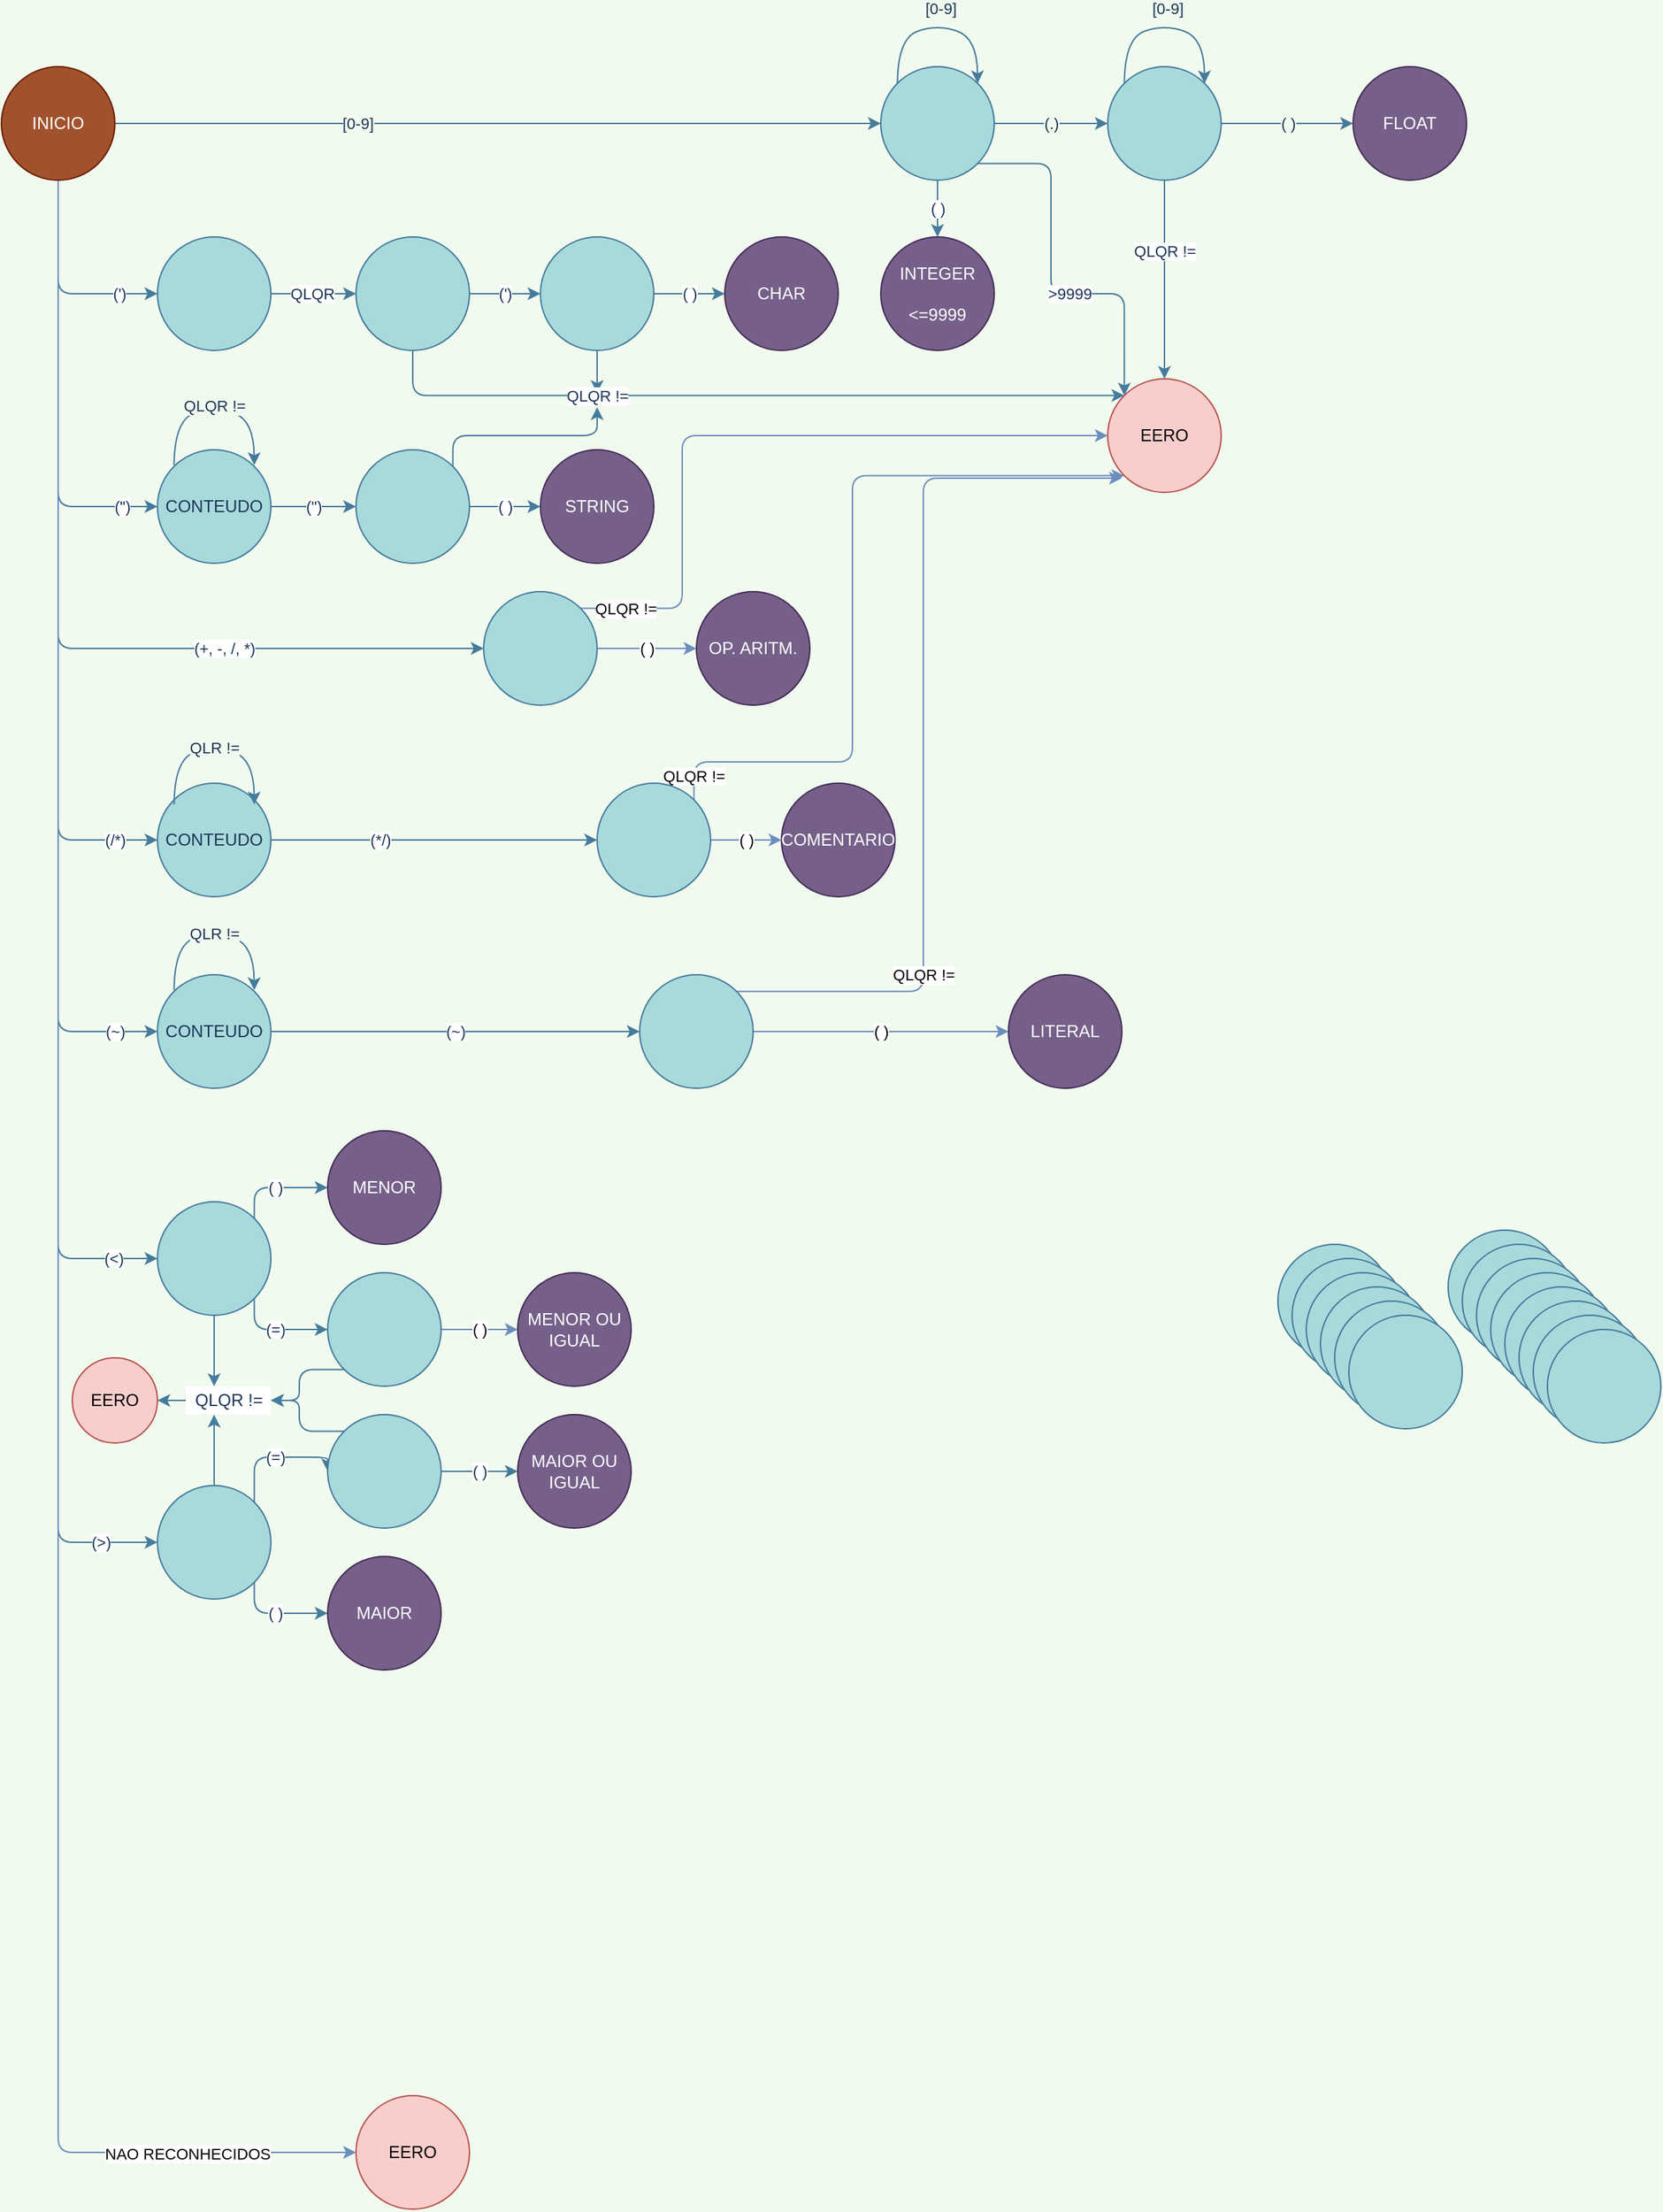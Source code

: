 <mxfile version="13.7.9" type="github">
  <diagram id="tLe0fE9Jx7FF0J_R0xIS" name="Page-1">
    <mxGraphModel dx="2031" dy="1054" grid="1" gridSize="10" guides="1" tooltips="1" connect="1" arrows="1" fold="1" page="1" pageScale="1" pageWidth="827" pageHeight="1169" background="#F1FAEE" math="0" shadow="0">
      <root>
        <mxCell id="0" />
        <mxCell id="1" parent="0" />
        <mxCell id="HooWPe_33ltspAW23Gbh-15" style="edgeStyle=orthogonalEdgeStyle;orthogonalLoop=1;jettySize=auto;html=1;entryX=0.5;entryY=0;entryDx=0;entryDy=0;strokeColor=#457B9D;fontColor=#1D3557;curved=1;labelBackgroundColor=#F1FAEE;" parent="1" source="HooWPe_33ltspAW23Gbh-2" target="HooWPe_33ltspAW23Gbh-9" edge="1">
          <mxGeometry relative="1" as="geometry" />
        </mxCell>
        <mxCell id="HooWPe_33ltspAW23Gbh-16" value="[0-9]" style="edgeLabel;html=1;align=center;verticalAlign=middle;resizable=0;points=[];fontColor=#1D3557;rounded=1;labelBackgroundColor=#F1FAEE;" parent="HooWPe_33ltspAW23Gbh-15" vertex="1" connectable="0">
          <mxGeometry x="-0.733" relative="1" as="geometry">
            <mxPoint x="99" as="offset" />
          </mxGeometry>
        </mxCell>
        <mxCell id="HooWPe_33ltspAW23Gbh-58" value="(&#39;)" style="edgeStyle=orthogonalEdgeStyle;curved=0;rounded=1;sketch=0;orthogonalLoop=1;jettySize=auto;html=1;entryX=0;entryY=0.5;entryDx=0;entryDy=0;strokeColor=#457B9D;fillColor=#A8DADC;fontColor=#1D3557;" parent="1" source="HooWPe_33ltspAW23Gbh-2" target="HooWPe_33ltspAW23Gbh-6" edge="1">
          <mxGeometry x="0.642" relative="1" as="geometry">
            <Array as="points">
              <mxPoint x="50" y="240" />
            </Array>
            <mxPoint as="offset" />
          </mxGeometry>
        </mxCell>
        <mxCell id="HooWPe_33ltspAW23Gbh-76" value="(&quot;)" style="edgeStyle=orthogonalEdgeStyle;curved=0;rounded=1;sketch=0;orthogonalLoop=1;jettySize=auto;html=1;strokeColor=#457B9D;fillColor=#A8DADC;fontColor=#1D3557;entryX=0;entryY=0.5;entryDx=0;entryDy=0;" parent="1" source="HooWPe_33ltspAW23Gbh-2" target="HooWPe_33ltspAW23Gbh-13" edge="1">
          <mxGeometry x="0.831" relative="1" as="geometry">
            <mxPoint x="50" y="400" as="targetPoint" />
            <Array as="points">
              <mxPoint x="50" y="390" />
            </Array>
            <mxPoint as="offset" />
          </mxGeometry>
        </mxCell>
        <mxCell id="HooWPe_33ltspAW23Gbh-94" value="(+, -, /, *)" style="edgeStyle=orthogonalEdgeStyle;curved=0;rounded=1;sketch=0;orthogonalLoop=1;jettySize=auto;html=1;strokeColor=#457B9D;fillColor=#A8DADC;fontColor=#1D3557;entryX=0;entryY=0.5;entryDx=0;entryDy=0;" parent="1" source="HooWPe_33ltspAW23Gbh-2" target="HooWPe_33ltspAW23Gbh-108" edge="1">
          <mxGeometry x="0.419" relative="1" as="geometry">
            <Array as="points">
              <mxPoint x="50" y="490" />
            </Array>
            <mxPoint as="offset" />
            <mxPoint x="470" y="500" as="targetPoint" />
          </mxGeometry>
        </mxCell>
        <mxCell id="HooWPe_33ltspAW23Gbh-95" value="(/*)" style="edgeStyle=orthogonalEdgeStyle;curved=0;rounded=1;sketch=0;orthogonalLoop=1;jettySize=auto;html=1;entryX=0;entryY=0.5;entryDx=0;entryDy=0;strokeColor=#457B9D;fillColor=#A8DADC;fontColor=#1D3557;" parent="1" source="HooWPe_33ltspAW23Gbh-2" target="HooWPe_33ltspAW23Gbh-89" edge="1">
          <mxGeometry x="0.886" relative="1" as="geometry">
            <Array as="points">
              <mxPoint x="50" y="625" />
            </Array>
            <mxPoint as="offset" />
          </mxGeometry>
        </mxCell>
        <mxCell id="HooWPe_33ltspAW23Gbh-99" value="(~)" style="edgeStyle=orthogonalEdgeStyle;curved=0;rounded=1;sketch=0;orthogonalLoop=1;jettySize=auto;html=1;entryX=0;entryY=0.5;entryDx=0;entryDy=0;strokeColor=#457B9D;fillColor=#A8DADC;fontColor=#1D3557;" parent="1" source="HooWPe_33ltspAW23Gbh-2" target="HooWPe_33ltspAW23Gbh-85" edge="1">
          <mxGeometry x="0.909" relative="1" as="geometry">
            <Array as="points">
              <mxPoint x="50" y="760" />
            </Array>
            <mxPoint as="offset" />
          </mxGeometry>
        </mxCell>
        <mxCell id="HooWPe_33ltspAW23Gbh-103" value="(&amp;lt;)" style="edgeStyle=orthogonalEdgeStyle;curved=0;rounded=1;sketch=0;orthogonalLoop=1;jettySize=auto;html=1;entryX=0;entryY=0.5;entryDx=0;entryDy=0;strokeColor=#457B9D;fillColor=#A8DADC;fontColor=#1D3557;" parent="1" source="HooWPe_33ltspAW23Gbh-2" target="HooWPe_33ltspAW23Gbh-83" edge="1">
          <mxGeometry x="0.925" relative="1" as="geometry">
            <Array as="points">
              <mxPoint x="50" y="920" />
            </Array>
            <mxPoint as="offset" />
          </mxGeometry>
        </mxCell>
        <mxCell id="HooWPe_33ltspAW23Gbh-104" value="(&amp;gt;)" style="edgeStyle=orthogonalEdgeStyle;curved=0;rounded=1;sketch=0;orthogonalLoop=1;jettySize=auto;html=1;entryX=0;entryY=0.5;entryDx=0;entryDy=0;strokeColor=#457B9D;fillColor=#A8DADC;fontColor=#1D3557;" parent="1" source="HooWPe_33ltspAW23Gbh-2" target="HooWPe_33ltspAW23Gbh-82" edge="1">
          <mxGeometry x="0.864" y="30" relative="1" as="geometry">
            <Array as="points">
              <mxPoint x="50" y="1120" />
            </Array>
            <mxPoint x="30" y="30" as="offset" />
          </mxGeometry>
        </mxCell>
        <mxCell id="m98PKvha44Yu54XBG6bC-24" style="edgeStyle=orthogonalEdgeStyle;rounded=1;orthogonalLoop=1;jettySize=auto;html=1;entryX=0;entryY=0.5;entryDx=0;entryDy=0;fillColor=#dae8fc;strokeColor=#6c8ebf;" edge="1" parent="1" source="HooWPe_33ltspAW23Gbh-2" target="m98PKvha44Yu54XBG6bC-23">
          <mxGeometry relative="1" as="geometry">
            <Array as="points">
              <mxPoint x="50" y="1550" />
            </Array>
          </mxGeometry>
        </mxCell>
        <mxCell id="m98PKvha44Yu54XBG6bC-25" value="NAO RECONHECIDOS" style="edgeLabel;html=1;align=center;verticalAlign=middle;resizable=0;points=[];" vertex="1" connectable="0" parent="m98PKvha44Yu54XBG6bC-24">
          <mxGeometry x="0.739" y="73" relative="1" as="geometry">
            <mxPoint x="90" y="74" as="offset" />
          </mxGeometry>
        </mxCell>
        <mxCell id="HooWPe_33ltspAW23Gbh-2" value="&lt;div&gt;INICIO&lt;/div&gt;" style="ellipse;whiteSpace=wrap;html=1;aspect=fixed;fillColor=#a0522d;strokeColor=#6D1F00;direction=south;fontColor=#ffffff;rounded=1;" parent="1" vertex="1">
          <mxGeometry x="10" y="80" width="80" height="80" as="geometry" />
        </mxCell>
        <mxCell id="HooWPe_33ltspAW23Gbh-67" value="QLQR" style="edgeStyle=orthogonalEdgeStyle;curved=0;rounded=1;sketch=0;orthogonalLoop=1;jettySize=auto;html=1;entryX=0;entryY=0.5;entryDx=0;entryDy=0;strokeColor=#457B9D;fillColor=#A8DADC;fontColor=#1D3557;" parent="1" source="HooWPe_33ltspAW23Gbh-6" target="HooWPe_33ltspAW23Gbh-27" edge="1">
          <mxGeometry x="-0.053" relative="1" as="geometry">
            <mxPoint as="offset" />
          </mxGeometry>
        </mxCell>
        <mxCell id="HooWPe_33ltspAW23Gbh-6" value="" style="ellipse;whiteSpace=wrap;html=1;aspect=fixed;fillColor=#A8DADC;strokeColor=#457B9D;fontColor=#1D3557;rounded=1;" parent="1" vertex="1">
          <mxGeometry x="120" y="200" width="80" height="80" as="geometry" />
        </mxCell>
        <mxCell id="HooWPe_33ltspAW23Gbh-7" value="FLOAT" style="ellipse;whiteSpace=wrap;html=1;aspect=fixed;fillColor=#76608a;strokeColor=#432D57;fontColor=#ffffff;rounded=1;" parent="1" vertex="1">
          <mxGeometry x="963" y="80" width="80" height="80" as="geometry" />
        </mxCell>
        <mxCell id="HooWPe_33ltspAW23Gbh-49" value="( )" style="edgeStyle=orthogonalEdgeStyle;curved=1;orthogonalLoop=1;jettySize=auto;html=1;strokeColor=#457B9D;fillColor=#A8DADC;fontColor=#1D3557;labelBackgroundColor=#F1FAEE;" parent="1" source="HooWPe_33ltspAW23Gbh-8" target="HooWPe_33ltspAW23Gbh-7" edge="1">
          <mxGeometry relative="1" as="geometry" />
        </mxCell>
        <mxCell id="HooWPe_33ltspAW23Gbh-66" value="QLQR !=" style="edgeStyle=orthogonalEdgeStyle;curved=0;rounded=1;sketch=0;orthogonalLoop=1;jettySize=auto;html=1;entryX=0.5;entryY=0;entryDx=0;entryDy=0;strokeColor=#457B9D;fillColor=#A8DADC;fontColor=#1D3557;" parent="1" source="HooWPe_33ltspAW23Gbh-8" target="HooWPe_33ltspAW23Gbh-14" edge="1">
          <mxGeometry x="-0.286" relative="1" as="geometry">
            <Array as="points" />
            <mxPoint as="offset" />
          </mxGeometry>
        </mxCell>
        <mxCell id="HooWPe_33ltspAW23Gbh-8" value="" style="ellipse;whiteSpace=wrap;html=1;aspect=fixed;fillColor=#A8DADC;strokeColor=#457B9D;fontColor=#1D3557;rounded=1;" parent="1" vertex="1">
          <mxGeometry x="790" y="80" width="80" height="80" as="geometry" />
        </mxCell>
        <mxCell id="HooWPe_33ltspAW23Gbh-44" value="(.)" style="edgeStyle=orthogonalEdgeStyle;curved=1;orthogonalLoop=1;jettySize=auto;html=1;strokeColor=#457B9D;fillColor=#A8DADC;textDirection=ltr;verticalAlign=middle;labelBackgroundColor=#F1FAEE;fontColor=#1D3557;" parent="1" source="HooWPe_33ltspAW23Gbh-9" target="HooWPe_33ltspAW23Gbh-8" edge="1">
          <mxGeometry relative="1" as="geometry" />
        </mxCell>
        <mxCell id="HooWPe_33ltspAW23Gbh-54" value="&amp;gt;9999" style="edgeStyle=orthogonalEdgeStyle;curved=0;rounded=1;sketch=0;orthogonalLoop=1;jettySize=auto;html=1;exitX=0;exitY=1;exitDx=0;exitDy=0;entryX=0;entryY=0;entryDx=0;entryDy=0;strokeColor=#457B9D;fillColor=#A8DADC;fontColor=#1D3557;" parent="1" source="HooWPe_33ltspAW23Gbh-9" target="HooWPe_33ltspAW23Gbh-14" edge="1">
          <mxGeometry x="0.172" relative="1" as="geometry">
            <Array as="points">
              <mxPoint x="750" y="148" />
              <mxPoint x="750" y="240" />
              <mxPoint x="802" y="240" />
            </Array>
            <mxPoint as="offset" />
          </mxGeometry>
        </mxCell>
        <mxCell id="HooWPe_33ltspAW23Gbh-56" value="( )" style="edgeStyle=orthogonalEdgeStyle;curved=0;rounded=1;sketch=0;orthogonalLoop=1;jettySize=auto;html=1;strokeColor=#457B9D;fillColor=#A8DADC;fontColor=#1D3557;" parent="1" source="HooWPe_33ltspAW23Gbh-9" target="HooWPe_33ltspAW23Gbh-53" edge="1">
          <mxGeometry relative="1" as="geometry" />
        </mxCell>
        <mxCell id="HooWPe_33ltspAW23Gbh-9" value="" style="ellipse;whiteSpace=wrap;html=1;aspect=fixed;rotation=-90;fillColor=#A8DADC;strokeColor=#457B9D;fontColor=#1D3557;rounded=1;" parent="1" vertex="1">
          <mxGeometry x="630" y="80" width="80" height="80" as="geometry" />
        </mxCell>
        <mxCell id="HooWPe_33ltspAW23Gbh-69" value="( )" style="edgeStyle=orthogonalEdgeStyle;curved=0;rounded=1;sketch=0;orthogonalLoop=1;jettySize=auto;html=1;strokeColor=#457B9D;fillColor=#A8DADC;fontColor=#1D3557;" parent="1" source="HooWPe_33ltspAW23Gbh-11" target="HooWPe_33ltspAW23Gbh-12" edge="1">
          <mxGeometry relative="1" as="geometry" />
        </mxCell>
        <mxCell id="HooWPe_33ltspAW23Gbh-75" style="edgeStyle=orthogonalEdgeStyle;curved=0;rounded=1;sketch=0;orthogonalLoop=1;jettySize=auto;html=1;exitX=0.5;exitY=1;exitDx=0;exitDy=0;strokeColor=#457B9D;fillColor=#A8DADC;fontColor=#1D3557;" parent="1" source="HooWPe_33ltspAW23Gbh-11" edge="1">
          <mxGeometry relative="1" as="geometry">
            <mxPoint x="430" y="310" as="targetPoint" />
          </mxGeometry>
        </mxCell>
        <mxCell id="HooWPe_33ltspAW23Gbh-11" value="" style="ellipse;whiteSpace=wrap;html=1;aspect=fixed;fillColor=#A8DADC;strokeColor=#457B9D;fontColor=#1D3557;rounded=1;" parent="1" vertex="1">
          <mxGeometry x="390" y="200" width="80" height="80" as="geometry" />
        </mxCell>
        <mxCell id="HooWPe_33ltspAW23Gbh-12" value="CHAR" style="ellipse;whiteSpace=wrap;html=1;aspect=fixed;fillColor=#76608a;strokeColor=#432D57;fontColor=#ffffff;rounded=1;" parent="1" vertex="1">
          <mxGeometry x="520" y="200" width="80" height="80" as="geometry" />
        </mxCell>
        <mxCell id="HooWPe_33ltspAW23Gbh-90" value="(&quot;)" style="edgeStyle=orthogonalEdgeStyle;curved=0;rounded=1;sketch=0;orthogonalLoop=1;jettySize=auto;html=1;strokeColor=#457B9D;fillColor=#A8DADC;fontColor=#1D3557;entryX=0;entryY=0.5;entryDx=0;entryDy=0;" parent="1" source="HooWPe_33ltspAW23Gbh-13" target="HooWPe_33ltspAW23Gbh-87" edge="1">
          <mxGeometry relative="1" as="geometry">
            <mxPoint x="230" y="390" as="targetPoint" />
          </mxGeometry>
        </mxCell>
        <mxCell id="HooWPe_33ltspAW23Gbh-13" value="CONTEUDO" style="ellipse;whiteSpace=wrap;html=1;aspect=fixed;fillColor=#A8DADC;strokeColor=#457B9D;fontColor=#1D3557;rounded=1;" parent="1" vertex="1">
          <mxGeometry x="120" y="350" width="80" height="80" as="geometry" />
        </mxCell>
        <mxCell id="HooWPe_33ltspAW23Gbh-14" value="EERO" style="ellipse;whiteSpace=wrap;html=1;aspect=fixed;fillColor=#f8cecc;strokeColor=#b85450;rounded=1;" parent="1" vertex="1">
          <mxGeometry x="790" y="300" width="80" height="80" as="geometry" />
        </mxCell>
        <mxCell id="HooWPe_33ltspAW23Gbh-24" value="" style="endArrow=classic;html=1;exitX=1;exitY=0;exitDx=0;exitDy=0;strokeColor=#457B9D;fontColor=#1D3557;curved=1;entryX=1;entryY=1;entryDx=0;entryDy=0;labelBackgroundColor=#F1FAEE;" parent="1" source="HooWPe_33ltspAW23Gbh-9" target="HooWPe_33ltspAW23Gbh-9" edge="1">
          <mxGeometry width="50" height="50" relative="1" as="geometry">
            <mxPoint x="590" y="80" as="sourcePoint" />
            <mxPoint x="720" y="82" as="targetPoint" />
            <Array as="points">
              <mxPoint x="642" y="60" />
              <mxPoint x="670" y="50" />
              <mxPoint x="698" y="60" />
            </Array>
          </mxGeometry>
        </mxCell>
        <mxCell id="HooWPe_33ltspAW23Gbh-25" value="[0-9]" style="edgeLabel;html=1;align=center;verticalAlign=middle;resizable=0;points=[];fontColor=#1D3557;labelBackgroundColor=#F1FAEE;" parent="HooWPe_33ltspAW23Gbh-24" vertex="1" connectable="0">
          <mxGeometry x="0.182" y="-4" relative="1" as="geometry">
            <mxPoint x="-7.55" y="-18.25" as="offset" />
          </mxGeometry>
        </mxCell>
        <mxCell id="HooWPe_33ltspAW23Gbh-65" value="QLQR !=" style="edgeStyle=orthogonalEdgeStyle;curved=0;rounded=1;sketch=0;orthogonalLoop=1;jettySize=auto;html=1;entryX=0;entryY=0;entryDx=0;entryDy=0;strokeColor=#457B9D;fillColor=#A8DADC;fontColor=#1D3557;exitX=0.5;exitY=1;exitDx=0;exitDy=0;" parent="1" source="HooWPe_33ltspAW23Gbh-27" target="HooWPe_33ltspAW23Gbh-14" edge="1">
          <mxGeometry x="-0.394" relative="1" as="geometry">
            <Array as="points">
              <mxPoint x="300" y="312" />
            </Array>
            <mxPoint as="offset" />
          </mxGeometry>
        </mxCell>
        <mxCell id="HooWPe_33ltspAW23Gbh-68" value="(&#39;)" style="edgeStyle=orthogonalEdgeStyle;curved=0;rounded=1;sketch=0;orthogonalLoop=1;jettySize=auto;html=1;strokeColor=#457B9D;fillColor=#A8DADC;fontColor=#1D3557;" parent="1" source="HooWPe_33ltspAW23Gbh-27" target="HooWPe_33ltspAW23Gbh-11" edge="1">
          <mxGeometry relative="1" as="geometry" />
        </mxCell>
        <mxCell id="HooWPe_33ltspAW23Gbh-27" value="" style="ellipse;whiteSpace=wrap;html=1;aspect=fixed;rounded=1;strokeColor=#457B9D;fillColor=#A8DADC;fontColor=#1D3557;" parent="1" vertex="1">
          <mxGeometry x="260" y="200" width="80" height="80" as="geometry" />
        </mxCell>
        <mxCell id="HooWPe_33ltspAW23Gbh-51" value="" style="endArrow=classic;html=1;exitX=1;exitY=0;exitDx=0;exitDy=0;strokeColor=#457B9D;fontColor=#1D3557;curved=1;entryX=1;entryY=1;entryDx=0;entryDy=0;labelBackgroundColor=#F1FAEE;" parent="1" edge="1">
          <mxGeometry width="50" height="50" relative="1" as="geometry">
            <mxPoint x="801.716" y="91.716" as="sourcePoint" />
            <mxPoint x="858.284" y="91.716" as="targetPoint" />
            <Array as="points">
              <mxPoint x="802" y="60" />
              <mxPoint x="830" y="50" />
              <mxPoint x="858" y="60" />
            </Array>
          </mxGeometry>
        </mxCell>
        <mxCell id="HooWPe_33ltspAW23Gbh-52" value="[0-9]" style="edgeLabel;html=1;align=center;verticalAlign=middle;resizable=0;points=[];fontColor=#1D3557;labelBackgroundColor=#F1FAEE;" parent="HooWPe_33ltspAW23Gbh-51" vertex="1" connectable="0">
          <mxGeometry x="0.182" y="-4" relative="1" as="geometry">
            <mxPoint x="-7.55" y="-18.25" as="offset" />
          </mxGeometry>
        </mxCell>
        <mxCell id="HooWPe_33ltspAW23Gbh-53" value="&lt;div&gt;INTEGER&lt;/div&gt;&lt;div&gt;&lt;br&gt;&lt;/div&gt;&lt;div&gt;&amp;lt;=9999&lt;br&gt;&lt;/div&gt;" style="ellipse;whiteSpace=wrap;html=1;aspect=fixed;fillColor=#76608a;strokeColor=#432D57;fontColor=#ffffff;rounded=1;" parent="1" vertex="1">
          <mxGeometry x="630" y="200" width="80" height="80" as="geometry" />
        </mxCell>
        <mxCell id="HooWPe_33ltspAW23Gbh-77" value="QLQR !=" style="endArrow=classic;html=1;exitX=1;exitY=0;exitDx=0;exitDy=0;strokeColor=#457B9D;fontColor=#1D3557;curved=1;entryX=1;entryY=1;entryDx=0;entryDy=0;labelBackgroundColor=#F1FAEE;" parent="1" edge="1">
          <mxGeometry width="50" height="50" relative="1" as="geometry">
            <mxPoint x="131.72" y="360.856" as="sourcePoint" />
            <mxPoint x="188.289" y="360.856" as="targetPoint" />
            <Array as="points">
              <mxPoint x="132.004" y="329.14" />
              <mxPoint x="160.004" y="319.14" />
              <mxPoint x="188.004" y="329.14" />
            </Array>
          </mxGeometry>
        </mxCell>
        <mxCell id="HooWPe_33ltspAW23Gbh-80" value="" style="ellipse;whiteSpace=wrap;html=1;aspect=fixed;rounded=1;strokeColor=#457B9D;fillColor=#A8DADC;fontColor=#1D3557;" parent="1" vertex="1">
          <mxGeometry x="1030" y="900" width="80" height="80" as="geometry" />
        </mxCell>
        <mxCell id="HooWPe_33ltspAW23Gbh-81" value="LITERAL" style="ellipse;whiteSpace=wrap;html=1;aspect=fixed;rounded=1;strokeColor=#432D57;fillColor=#76608a;fontColor=#ffffff;" parent="1" vertex="1">
          <mxGeometry x="720" y="720" width="80" height="80" as="geometry" />
        </mxCell>
        <mxCell id="m98PKvha44Yu54XBG6bC-46" style="edgeStyle=orthogonalEdgeStyle;curved=0;rounded=1;sketch=0;orthogonalLoop=1;jettySize=auto;html=1;entryX=0.333;entryY=1;entryDx=0;entryDy=0;entryPerimeter=0;strokeColor=#457B9D;fillColor=#A8DADC;fontColor=#1D3557;" edge="1" parent="1" source="HooWPe_33ltspAW23Gbh-82" target="m98PKvha44Yu54XBG6bC-38">
          <mxGeometry relative="1" as="geometry" />
        </mxCell>
        <mxCell id="HooWPe_33ltspAW23Gbh-82" value="" style="ellipse;whiteSpace=wrap;html=1;aspect=fixed;rounded=1;strokeColor=#457B9D;fillColor=#A8DADC;fontColor=#1D3557;" parent="1" vertex="1">
          <mxGeometry x="120" y="1080" width="80" height="80" as="geometry" />
        </mxCell>
        <mxCell id="HooWPe_33ltspAW23Gbh-111" value="(=)" style="edgeStyle=orthogonalEdgeStyle;curved=0;rounded=1;sketch=0;orthogonalLoop=1;jettySize=auto;html=1;exitX=1;exitY=1;exitDx=0;exitDy=0;entryX=0;entryY=0.5;entryDx=0;entryDy=0;strokeColor=#457B9D;fillColor=#A8DADC;fontColor=#1D3557;" parent="1" source="HooWPe_33ltspAW23Gbh-83" target="HooWPe_33ltspAW23Gbh-110" edge="1">
          <mxGeometry relative="1" as="geometry">
            <Array as="points">
              <mxPoint x="188" y="970" />
            </Array>
          </mxGeometry>
        </mxCell>
        <mxCell id="HooWPe_33ltspAW23Gbh-112" value="( )" style="edgeStyle=orthogonalEdgeStyle;curved=0;rounded=1;sketch=0;orthogonalLoop=1;jettySize=auto;html=1;exitX=1;exitY=0;exitDx=0;exitDy=0;strokeColor=#457B9D;fillColor=#A8DADC;fontColor=#1D3557;entryX=0;entryY=0.5;entryDx=0;entryDy=0;" parent="1" source="HooWPe_33ltspAW23Gbh-83" target="m98PKvha44Yu54XBG6bC-29" edge="1">
          <mxGeometry relative="1" as="geometry">
            <Array as="points">
              <mxPoint x="188" y="870" />
            </Array>
            <mxPoint x="188.284" y="848.284" as="sourcePoint" />
            <mxPoint x="250" y="860" as="targetPoint" />
          </mxGeometry>
        </mxCell>
        <mxCell id="m98PKvha44Yu54XBG6bC-44" style="edgeStyle=orthogonalEdgeStyle;curved=0;rounded=1;sketch=0;orthogonalLoop=1;jettySize=auto;html=1;entryX=0.333;entryY=0;entryDx=0;entryDy=0;entryPerimeter=0;strokeColor=#457B9D;fillColor=#A8DADC;fontColor=#1D3557;" edge="1" parent="1" source="HooWPe_33ltspAW23Gbh-83" target="m98PKvha44Yu54XBG6bC-38">
          <mxGeometry relative="1" as="geometry" />
        </mxCell>
        <mxCell id="HooWPe_33ltspAW23Gbh-83" value="" style="ellipse;whiteSpace=wrap;html=1;aspect=fixed;rounded=1;strokeColor=#457B9D;fillColor=#A8DADC;fontColor=#1D3557;" parent="1" vertex="1">
          <mxGeometry x="120" y="880" width="80" height="80" as="geometry" />
        </mxCell>
        <mxCell id="HooWPe_33ltspAW23Gbh-84" value="STRING" style="ellipse;whiteSpace=wrap;html=1;aspect=fixed;rounded=1;strokeColor=#432D57;fillColor=#76608a;fontColor=#ffffff;" parent="1" vertex="1">
          <mxGeometry x="390" y="350" width="80" height="80" as="geometry" />
        </mxCell>
        <mxCell id="HooWPe_33ltspAW23Gbh-102" value="(~)" style="edgeStyle=orthogonalEdgeStyle;curved=0;rounded=1;sketch=0;orthogonalLoop=1;jettySize=auto;html=1;strokeColor=#457B9D;fillColor=#A8DADC;fontColor=#1D3557;entryX=0;entryY=0.5;entryDx=0;entryDy=0;" parent="1" source="HooWPe_33ltspAW23Gbh-85" target="HooWPe_33ltspAW23Gbh-106" edge="1">
          <mxGeometry relative="1" as="geometry">
            <mxPoint x="320" y="760" as="targetPoint" />
          </mxGeometry>
        </mxCell>
        <mxCell id="HooWPe_33ltspAW23Gbh-85" value="CONTEUDO" style="ellipse;whiteSpace=wrap;html=1;aspect=fixed;rounded=1;strokeColor=#457B9D;fillColor=#A8DADC;fontColor=#1D3557;" parent="1" vertex="1">
          <mxGeometry x="120" y="720" width="80" height="80" as="geometry" />
        </mxCell>
        <mxCell id="HooWPe_33ltspAW23Gbh-86" value="COMENTARIO" style="ellipse;whiteSpace=wrap;html=1;aspect=fixed;rounded=1;strokeColor=#432D57;fillColor=#76608a;fontColor=#ffffff;" parent="1" vertex="1">
          <mxGeometry x="560" y="585" width="80" height="80" as="geometry" />
        </mxCell>
        <mxCell id="HooWPe_33ltspAW23Gbh-91" value="( )" style="edgeStyle=orthogonalEdgeStyle;curved=0;rounded=1;sketch=0;orthogonalLoop=1;jettySize=auto;html=1;entryX=0;entryY=0.5;entryDx=0;entryDy=0;strokeColor=#457B9D;fillColor=#A8DADC;fontColor=#1D3557;" parent="1" source="HooWPe_33ltspAW23Gbh-87" target="HooWPe_33ltspAW23Gbh-84" edge="1">
          <mxGeometry relative="1" as="geometry" />
        </mxCell>
        <mxCell id="HooWPe_33ltspAW23Gbh-93" style="edgeStyle=orthogonalEdgeStyle;curved=0;rounded=1;sketch=0;orthogonalLoop=1;jettySize=auto;html=1;exitX=1;exitY=0;exitDx=0;exitDy=0;strokeColor=#457B9D;fillColor=#A8DADC;fontColor=#1D3557;" parent="1" source="HooWPe_33ltspAW23Gbh-87" edge="1">
          <mxGeometry relative="1" as="geometry">
            <mxPoint x="430" y="320" as="targetPoint" />
            <Array as="points">
              <mxPoint x="328" y="340" />
              <mxPoint x="430" y="340" />
            </Array>
          </mxGeometry>
        </mxCell>
        <mxCell id="HooWPe_33ltspAW23Gbh-87" value="" style="ellipse;whiteSpace=wrap;html=1;aspect=fixed;rounded=1;strokeColor=#457B9D;fillColor=#A8DADC;fontColor=#1D3557;" parent="1" vertex="1">
          <mxGeometry x="260" y="350" width="80" height="80" as="geometry" />
        </mxCell>
        <mxCell id="HooWPe_33ltspAW23Gbh-88" value="OP. ARITM." style="ellipse;whiteSpace=wrap;html=1;aspect=fixed;rounded=1;strokeColor=#432D57;fillColor=#76608a;fontColor=#ffffff;" parent="1" vertex="1">
          <mxGeometry x="500" y="450" width="80" height="80" as="geometry" />
        </mxCell>
        <mxCell id="HooWPe_33ltspAW23Gbh-96" value="(*/)" style="edgeStyle=orthogonalEdgeStyle;curved=0;rounded=1;sketch=0;orthogonalLoop=1;jettySize=auto;html=1;strokeColor=#457B9D;fillColor=#A8DADC;fontColor=#1D3557;entryX=0;entryY=0.5;entryDx=0;entryDy=0;" parent="1" source="HooWPe_33ltspAW23Gbh-89" target="HooWPe_33ltspAW23Gbh-107" edge="1">
          <mxGeometry x="-0.333" relative="1" as="geometry">
            <mxPoint as="offset" />
            <mxPoint x="330" y="625" as="targetPoint" />
          </mxGeometry>
        </mxCell>
        <mxCell id="HooWPe_33ltspAW23Gbh-89" value="CONTEUDO" style="ellipse;whiteSpace=wrap;html=1;aspect=fixed;rounded=1;strokeColor=#457B9D;fillColor=#A8DADC;fontColor=#1D3557;" parent="1" vertex="1">
          <mxGeometry x="120" y="585" width="80" height="80" as="geometry" />
        </mxCell>
        <mxCell id="HooWPe_33ltspAW23Gbh-97" value="" style="endArrow=classic;html=1;exitX=1;exitY=0;exitDx=0;exitDy=0;strokeColor=#457B9D;fontColor=#1D3557;curved=1;entryX=1;entryY=1;entryDx=0;entryDy=0;labelBackgroundColor=#F1FAEE;" parent="1" edge="1">
          <mxGeometry width="50" height="50" relative="1" as="geometry">
            <mxPoint x="131.72" y="599.996" as="sourcePoint" />
            <mxPoint x="188.289" y="599.996" as="targetPoint" />
            <Array as="points">
              <mxPoint x="132.004" y="568.28" />
              <mxPoint x="160.004" y="558.28" />
              <mxPoint x="188.004" y="568.28" />
            </Array>
          </mxGeometry>
        </mxCell>
        <mxCell id="HooWPe_33ltspAW23Gbh-98" value="QLR !=" style="edgeLabel;html=1;align=center;verticalAlign=middle;resizable=0;points=[];fontColor=#1D3557;labelBackgroundColor=#F1FAEE;" parent="HooWPe_33ltspAW23Gbh-97" vertex="1" connectable="0">
          <mxGeometry x="0.182" y="-4" relative="1" as="geometry">
            <mxPoint x="-9.54" y="-5.93" as="offset" />
          </mxGeometry>
        </mxCell>
        <mxCell id="HooWPe_33ltspAW23Gbh-100" value="" style="endArrow=classic;html=1;exitX=1;exitY=0;exitDx=0;exitDy=0;strokeColor=#457B9D;fontColor=#1D3557;curved=1;entryX=1;entryY=1;entryDx=0;entryDy=0;labelBackgroundColor=#F1FAEE;" parent="1" edge="1">
          <mxGeometry width="50" height="50" relative="1" as="geometry">
            <mxPoint x="131.72" y="730.856" as="sourcePoint" />
            <mxPoint x="188.289" y="730.856" as="targetPoint" />
            <Array as="points">
              <mxPoint x="132.004" y="699.14" />
              <mxPoint x="160.004" y="689.14" />
              <mxPoint x="188.004" y="699.14" />
            </Array>
          </mxGeometry>
        </mxCell>
        <mxCell id="HooWPe_33ltspAW23Gbh-101" value="QLR !=" style="edgeLabel;html=1;align=center;verticalAlign=middle;resizable=0;points=[];fontColor=#1D3557;labelBackgroundColor=#F1FAEE;" parent="HooWPe_33ltspAW23Gbh-100" vertex="1" connectable="0">
          <mxGeometry x="0.182" y="-4" relative="1" as="geometry">
            <mxPoint x="-9.54" y="-5.93" as="offset" />
          </mxGeometry>
        </mxCell>
        <mxCell id="HooWPe_33ltspAW23Gbh-105" value="" style="ellipse;whiteSpace=wrap;html=1;aspect=fixed;rounded=1;strokeColor=#457B9D;fillColor=#A8DADC;fontColor=#1D3557;" parent="1" vertex="1">
          <mxGeometry x="910" y="910" width="80" height="80" as="geometry" />
        </mxCell>
        <mxCell id="m98PKvha44Yu54XBG6bC-21" value="( )" style="edgeStyle=orthogonalEdgeStyle;rounded=1;orthogonalLoop=1;jettySize=auto;html=1;exitX=1;exitY=0.5;exitDx=0;exitDy=0;entryX=0;entryY=0.5;entryDx=0;entryDy=0;fillColor=#dae8fc;strokeColor=#6c8ebf;" edge="1" parent="1" source="HooWPe_33ltspAW23Gbh-106" target="HooWPe_33ltspAW23Gbh-81">
          <mxGeometry relative="1" as="geometry" />
        </mxCell>
        <mxCell id="m98PKvha44Yu54XBG6bC-22" value="&lt;div&gt;QLQR !=&lt;/div&gt;" style="edgeStyle=orthogonalEdgeStyle;rounded=1;orthogonalLoop=1;jettySize=auto;html=1;exitX=1;exitY=0;exitDx=0;exitDy=0;fillColor=#dae8fc;strokeColor=#6c8ebf;" edge="1" parent="1" source="HooWPe_33ltspAW23Gbh-106">
          <mxGeometry x="-0.584" y="12" relative="1" as="geometry">
            <mxPoint x="800" y="370" as="targetPoint" />
            <Array as="points">
              <mxPoint x="660" y="732" />
              <mxPoint x="660" y="370" />
            </Array>
            <mxPoint x="12" y="-11" as="offset" />
          </mxGeometry>
        </mxCell>
        <mxCell id="HooWPe_33ltspAW23Gbh-106" value="" style="ellipse;whiteSpace=wrap;html=1;aspect=fixed;rounded=1;strokeColor=#457B9D;fillColor=#A8DADC;fontColor=#1D3557;" parent="1" vertex="1">
          <mxGeometry x="460" y="720" width="80" height="80" as="geometry" />
        </mxCell>
        <mxCell id="m98PKvha44Yu54XBG6bC-19" value="( )" style="edgeStyle=orthogonalEdgeStyle;rounded=1;orthogonalLoop=1;jettySize=auto;html=1;fillColor=#dae8fc;strokeColor=#6c8ebf;" edge="1" parent="1" source="HooWPe_33ltspAW23Gbh-107" target="HooWPe_33ltspAW23Gbh-86">
          <mxGeometry relative="1" as="geometry" />
        </mxCell>
        <mxCell id="m98PKvha44Yu54XBG6bC-20" value="&lt;div&gt;QLQR !=&lt;/div&gt;" style="edgeStyle=orthogonalEdgeStyle;rounded=1;orthogonalLoop=1;jettySize=auto;html=1;exitX=1;exitY=0;exitDx=0;exitDy=0;entryX=0;entryY=1;entryDx=0;entryDy=0;fillColor=#dae8fc;strokeColor=#6c8ebf;" edge="1" parent="1" source="HooWPe_33ltspAW23Gbh-107" target="HooWPe_33ltspAW23Gbh-14">
          <mxGeometry x="-0.937" relative="1" as="geometry">
            <Array as="points">
              <mxPoint x="498" y="570" />
              <mxPoint x="610" y="570" />
              <mxPoint x="610" y="368" />
            </Array>
            <mxPoint as="offset" />
          </mxGeometry>
        </mxCell>
        <mxCell id="HooWPe_33ltspAW23Gbh-107" value="" style="ellipse;whiteSpace=wrap;html=1;aspect=fixed;rounded=1;strokeColor=#457B9D;fillColor=#A8DADC;fontColor=#1D3557;" parent="1" vertex="1">
          <mxGeometry x="430" y="585" width="80" height="80" as="geometry" />
        </mxCell>
        <mxCell id="m98PKvha44Yu54XBG6bC-2" value="&lt;div&gt;( )&lt;/div&gt;" style="edgeStyle=orthogonalEdgeStyle;rounded=0;orthogonalLoop=1;jettySize=auto;html=1;entryX=0;entryY=0.5;entryDx=0;entryDy=0;fillColor=#dae8fc;strokeColor=#6c8ebf;" edge="1" parent="1" source="HooWPe_33ltspAW23Gbh-108" target="HooWPe_33ltspAW23Gbh-88">
          <mxGeometry relative="1" as="geometry" />
        </mxCell>
        <mxCell id="m98PKvha44Yu54XBG6bC-3" value="&lt;div&gt;QLQR !=&lt;/div&gt;" style="edgeStyle=orthogonalEdgeStyle;orthogonalLoop=1;jettySize=auto;html=1;fillColor=#dae8fc;strokeColor=#6c8ebf;entryX=0;entryY=0.5;entryDx=0;entryDy=0;exitX=1;exitY=0;exitDx=0;exitDy=0;rounded=1;" edge="1" parent="1" source="HooWPe_33ltspAW23Gbh-108" target="HooWPe_33ltspAW23Gbh-14">
          <mxGeometry x="-0.871" relative="1" as="geometry">
            <mxPoint x="540" y="320" as="targetPoint" />
            <Array as="points">
              <mxPoint x="490" y="462" />
              <mxPoint x="490" y="340" />
            </Array>
            <mxPoint as="offset" />
          </mxGeometry>
        </mxCell>
        <mxCell id="HooWPe_33ltspAW23Gbh-108" value="" style="ellipse;whiteSpace=wrap;html=1;aspect=fixed;rounded=1;strokeColor=#457B9D;fillColor=#A8DADC;fontColor=#1D3557;" parent="1" vertex="1">
          <mxGeometry x="350" y="450" width="80" height="80" as="geometry" />
        </mxCell>
        <mxCell id="m98PKvha44Yu54XBG6bC-30" value="( )" style="edgeStyle=orthogonalEdgeStyle;rounded=1;orthogonalLoop=1;jettySize=auto;html=1;fillColor=#dae8fc;strokeColor=#6c8ebf;" edge="1" parent="1" source="HooWPe_33ltspAW23Gbh-110" target="m98PKvha44Yu54XBG6bC-16">
          <mxGeometry relative="1" as="geometry" />
        </mxCell>
        <mxCell id="m98PKvha44Yu54XBG6bC-48" style="edgeStyle=orthogonalEdgeStyle;curved=0;rounded=1;sketch=0;orthogonalLoop=1;jettySize=auto;html=1;exitX=0;exitY=1;exitDx=0;exitDy=0;strokeColor=#457B9D;fillColor=#A8DADC;fontColor=#1D3557;" edge="1" parent="1" source="HooWPe_33ltspAW23Gbh-110" target="m98PKvha44Yu54XBG6bC-38">
          <mxGeometry relative="1" as="geometry" />
        </mxCell>
        <mxCell id="HooWPe_33ltspAW23Gbh-110" value="" style="ellipse;whiteSpace=wrap;html=1;aspect=fixed;rounded=1;strokeColor=#457B9D;fillColor=#A8DADC;fontColor=#1D3557;" parent="1" vertex="1">
          <mxGeometry x="240" y="930" width="80" height="80" as="geometry" />
        </mxCell>
        <mxCell id="HooWPe_33ltspAW23Gbh-113" value="(=)" style="edgeStyle=orthogonalEdgeStyle;curved=0;rounded=1;sketch=0;orthogonalLoop=1;jettySize=auto;html=1;entryX=0;entryY=0.5;entryDx=0;entryDy=0;strokeColor=#457B9D;fillColor=#A8DADC;fontColor=#1D3557;exitX=1;exitY=0;exitDx=0;exitDy=0;" parent="1" target="HooWPe_33ltspAW23Gbh-116" edge="1" source="HooWPe_33ltspAW23Gbh-82">
          <mxGeometry relative="1" as="geometry">
            <mxPoint x="180" y="1160" as="sourcePoint" />
            <Array as="points">
              <mxPoint x="188" y="1060" />
              <mxPoint x="240" y="1060" />
            </Array>
          </mxGeometry>
        </mxCell>
        <mxCell id="HooWPe_33ltspAW23Gbh-114" value="( )" style="edgeStyle=orthogonalEdgeStyle;curved=0;rounded=1;sketch=0;orthogonalLoop=1;jettySize=auto;html=1;entryX=0;entryY=0.5;entryDx=0;entryDy=0;strokeColor=#457B9D;fillColor=#A8DADC;fontColor=#1D3557;exitX=1;exitY=1;exitDx=0;exitDy=0;" parent="1" target="HooWPe_33ltspAW23Gbh-115" edge="1" source="HooWPe_33ltspAW23Gbh-82">
          <mxGeometry relative="1" as="geometry">
            <mxPoint x="188" y="1090" as="sourcePoint" />
            <Array as="points">
              <mxPoint x="188" y="1170" />
            </Array>
          </mxGeometry>
        </mxCell>
        <mxCell id="HooWPe_33ltspAW23Gbh-115" value="&lt;div&gt;MAIOR&lt;/div&gt;" style="ellipse;whiteSpace=wrap;html=1;aspect=fixed;rounded=1;strokeColor=#432D57;fillColor=#76608a;fontColor=#ffffff;" parent="1" vertex="1">
          <mxGeometry x="240" y="1130" width="80" height="80" as="geometry" />
        </mxCell>
        <mxCell id="m98PKvha44Yu54XBG6bC-31" value="( )" style="edgeStyle=orthogonalEdgeStyle;curved=0;rounded=1;sketch=0;orthogonalLoop=1;jettySize=auto;html=1;entryX=0;entryY=0.5;entryDx=0;entryDy=0;strokeColor=#457B9D;fillColor=#A8DADC;fontColor=#1D3557;" edge="1" parent="1" source="HooWPe_33ltspAW23Gbh-116" target="m98PKvha44Yu54XBG6bC-18">
          <mxGeometry relative="1" as="geometry" />
        </mxCell>
        <mxCell id="m98PKvha44Yu54XBG6bC-47" style="edgeStyle=orthogonalEdgeStyle;curved=0;rounded=1;sketch=0;orthogonalLoop=1;jettySize=auto;html=1;exitX=0;exitY=0;exitDx=0;exitDy=0;strokeColor=#457B9D;fillColor=#A8DADC;fontColor=#1D3557;" edge="1" parent="1" source="HooWPe_33ltspAW23Gbh-116" target="m98PKvha44Yu54XBG6bC-38">
          <mxGeometry relative="1" as="geometry" />
        </mxCell>
        <mxCell id="HooWPe_33ltspAW23Gbh-116" value="" style="ellipse;whiteSpace=wrap;html=1;aspect=fixed;rounded=1;strokeColor=#457B9D;fillColor=#A8DADC;fontColor=#1D3557;" parent="1" vertex="1">
          <mxGeometry x="240" y="1030" width="80" height="80" as="geometry" />
        </mxCell>
        <mxCell id="m98PKvha44Yu54XBG6bC-5" value="" style="ellipse;whiteSpace=wrap;html=1;aspect=fixed;rounded=1;strokeColor=#457B9D;fillColor=#A8DADC;fontColor=#1D3557;" vertex="1" parent="1">
          <mxGeometry x="1040" y="910" width="80" height="80" as="geometry" />
        </mxCell>
        <mxCell id="m98PKvha44Yu54XBG6bC-6" value="" style="ellipse;whiteSpace=wrap;html=1;aspect=fixed;rounded=1;strokeColor=#457B9D;fillColor=#A8DADC;fontColor=#1D3557;" vertex="1" parent="1">
          <mxGeometry x="920" y="920" width="80" height="80" as="geometry" />
        </mxCell>
        <mxCell id="m98PKvha44Yu54XBG6bC-7" value="" style="ellipse;whiteSpace=wrap;html=1;aspect=fixed;rounded=1;strokeColor=#457B9D;fillColor=#A8DADC;fontColor=#1D3557;" vertex="1" parent="1">
          <mxGeometry x="1050" y="920" width="80" height="80" as="geometry" />
        </mxCell>
        <mxCell id="m98PKvha44Yu54XBG6bC-8" value="" style="ellipse;whiteSpace=wrap;html=1;aspect=fixed;rounded=1;strokeColor=#457B9D;fillColor=#A8DADC;fontColor=#1D3557;" vertex="1" parent="1">
          <mxGeometry x="930" y="930" width="80" height="80" as="geometry" />
        </mxCell>
        <mxCell id="m98PKvha44Yu54XBG6bC-9" value="" style="ellipse;whiteSpace=wrap;html=1;aspect=fixed;rounded=1;strokeColor=#457B9D;fillColor=#A8DADC;fontColor=#1D3557;" vertex="1" parent="1">
          <mxGeometry x="1060" y="930" width="80" height="80" as="geometry" />
        </mxCell>
        <mxCell id="m98PKvha44Yu54XBG6bC-10" value="" style="ellipse;whiteSpace=wrap;html=1;aspect=fixed;rounded=1;strokeColor=#457B9D;fillColor=#A8DADC;fontColor=#1D3557;" vertex="1" parent="1">
          <mxGeometry x="940" y="940" width="80" height="80" as="geometry" />
        </mxCell>
        <mxCell id="m98PKvha44Yu54XBG6bC-11" value="" style="ellipse;whiteSpace=wrap;html=1;aspect=fixed;rounded=1;strokeColor=#457B9D;fillColor=#A8DADC;fontColor=#1D3557;" vertex="1" parent="1">
          <mxGeometry x="1070" y="940" width="80" height="80" as="geometry" />
        </mxCell>
        <mxCell id="m98PKvha44Yu54XBG6bC-12" value="" style="ellipse;whiteSpace=wrap;html=1;aspect=fixed;rounded=1;strokeColor=#457B9D;fillColor=#A8DADC;fontColor=#1D3557;" vertex="1" parent="1">
          <mxGeometry x="950" y="950" width="80" height="80" as="geometry" />
        </mxCell>
        <mxCell id="m98PKvha44Yu54XBG6bC-13" value="" style="ellipse;whiteSpace=wrap;html=1;aspect=fixed;rounded=1;strokeColor=#457B9D;fillColor=#A8DADC;fontColor=#1D3557;" vertex="1" parent="1">
          <mxGeometry x="1080" y="950" width="80" height="80" as="geometry" />
        </mxCell>
        <mxCell id="m98PKvha44Yu54XBG6bC-14" value="" style="ellipse;whiteSpace=wrap;html=1;aspect=fixed;rounded=1;strokeColor=#457B9D;fillColor=#A8DADC;fontColor=#1D3557;" vertex="1" parent="1">
          <mxGeometry x="960" y="960" width="80" height="80" as="geometry" />
        </mxCell>
        <mxCell id="m98PKvha44Yu54XBG6bC-15" value="" style="ellipse;whiteSpace=wrap;html=1;aspect=fixed;rounded=1;strokeColor=#457B9D;fillColor=#A8DADC;fontColor=#1D3557;" vertex="1" parent="1">
          <mxGeometry x="1090" y="960" width="80" height="80" as="geometry" />
        </mxCell>
        <mxCell id="m98PKvha44Yu54XBG6bC-16" value="MENOR OU IGUAL" style="ellipse;whiteSpace=wrap;html=1;aspect=fixed;rounded=1;strokeColor=#432D57;fillColor=#76608a;fontColor=#ffffff;" vertex="1" parent="1">
          <mxGeometry x="374" y="930" width="80" height="80" as="geometry" />
        </mxCell>
        <mxCell id="m98PKvha44Yu54XBG6bC-17" value="" style="ellipse;whiteSpace=wrap;html=1;aspect=fixed;rounded=1;strokeColor=#457B9D;fillColor=#A8DADC;fontColor=#1D3557;" vertex="1" parent="1">
          <mxGeometry x="1100" y="970" width="80" height="80" as="geometry" />
        </mxCell>
        <mxCell id="m98PKvha44Yu54XBG6bC-18" value="MAIOR OU IGUAL" style="ellipse;whiteSpace=wrap;html=1;aspect=fixed;rounded=1;strokeColor=#432D57;fillColor=#76608a;fontColor=#ffffff;" vertex="1" parent="1">
          <mxGeometry x="374" y="1030" width="80" height="80" as="geometry" />
        </mxCell>
        <mxCell id="m98PKvha44Yu54XBG6bC-23" value="EERO" style="ellipse;whiteSpace=wrap;html=1;aspect=fixed;fillColor=#f8cecc;strokeColor=#b85450;rounded=1;" vertex="1" parent="1">
          <mxGeometry x="260" y="1510" width="80" height="80" as="geometry" />
        </mxCell>
        <mxCell id="m98PKvha44Yu54XBG6bC-29" value="&lt;div&gt;MENOR&lt;/div&gt;" style="ellipse;whiteSpace=wrap;html=1;aspect=fixed;rounded=1;strokeColor=#432D57;fillColor=#76608a;fontColor=#ffffff;" vertex="1" parent="1">
          <mxGeometry x="240" y="830" width="80" height="80" as="geometry" />
        </mxCell>
        <mxCell id="m98PKvha44Yu54XBG6bC-32" value="EERO" style="ellipse;whiteSpace=wrap;html=1;aspect=fixed;fillColor=#f8cecc;strokeColor=#b85450;rounded=1;" vertex="1" parent="1">
          <mxGeometry x="60" y="990" width="60" height="60" as="geometry" />
        </mxCell>
        <mxCell id="m98PKvha44Yu54XBG6bC-43" style="edgeStyle=orthogonalEdgeStyle;curved=0;rounded=1;sketch=0;orthogonalLoop=1;jettySize=auto;html=1;strokeColor=#457B9D;fillColor=#A8DADC;fontColor=#1D3557;" edge="1" parent="1" source="m98PKvha44Yu54XBG6bC-38" target="m98PKvha44Yu54XBG6bC-32">
          <mxGeometry relative="1" as="geometry" />
        </mxCell>
        <mxCell id="m98PKvha44Yu54XBG6bC-38" value="&lt;div&gt;QLQR !=&lt;/div&gt;" style="text;html=1;align=center;verticalAlign=middle;resizable=0;points=[];autosize=1;fontColor=#1D3557;fillColor=#ffffff;" vertex="1" parent="1">
          <mxGeometry x="140" y="1010" width="60" height="20" as="geometry" />
        </mxCell>
      </root>
    </mxGraphModel>
  </diagram>
</mxfile>
